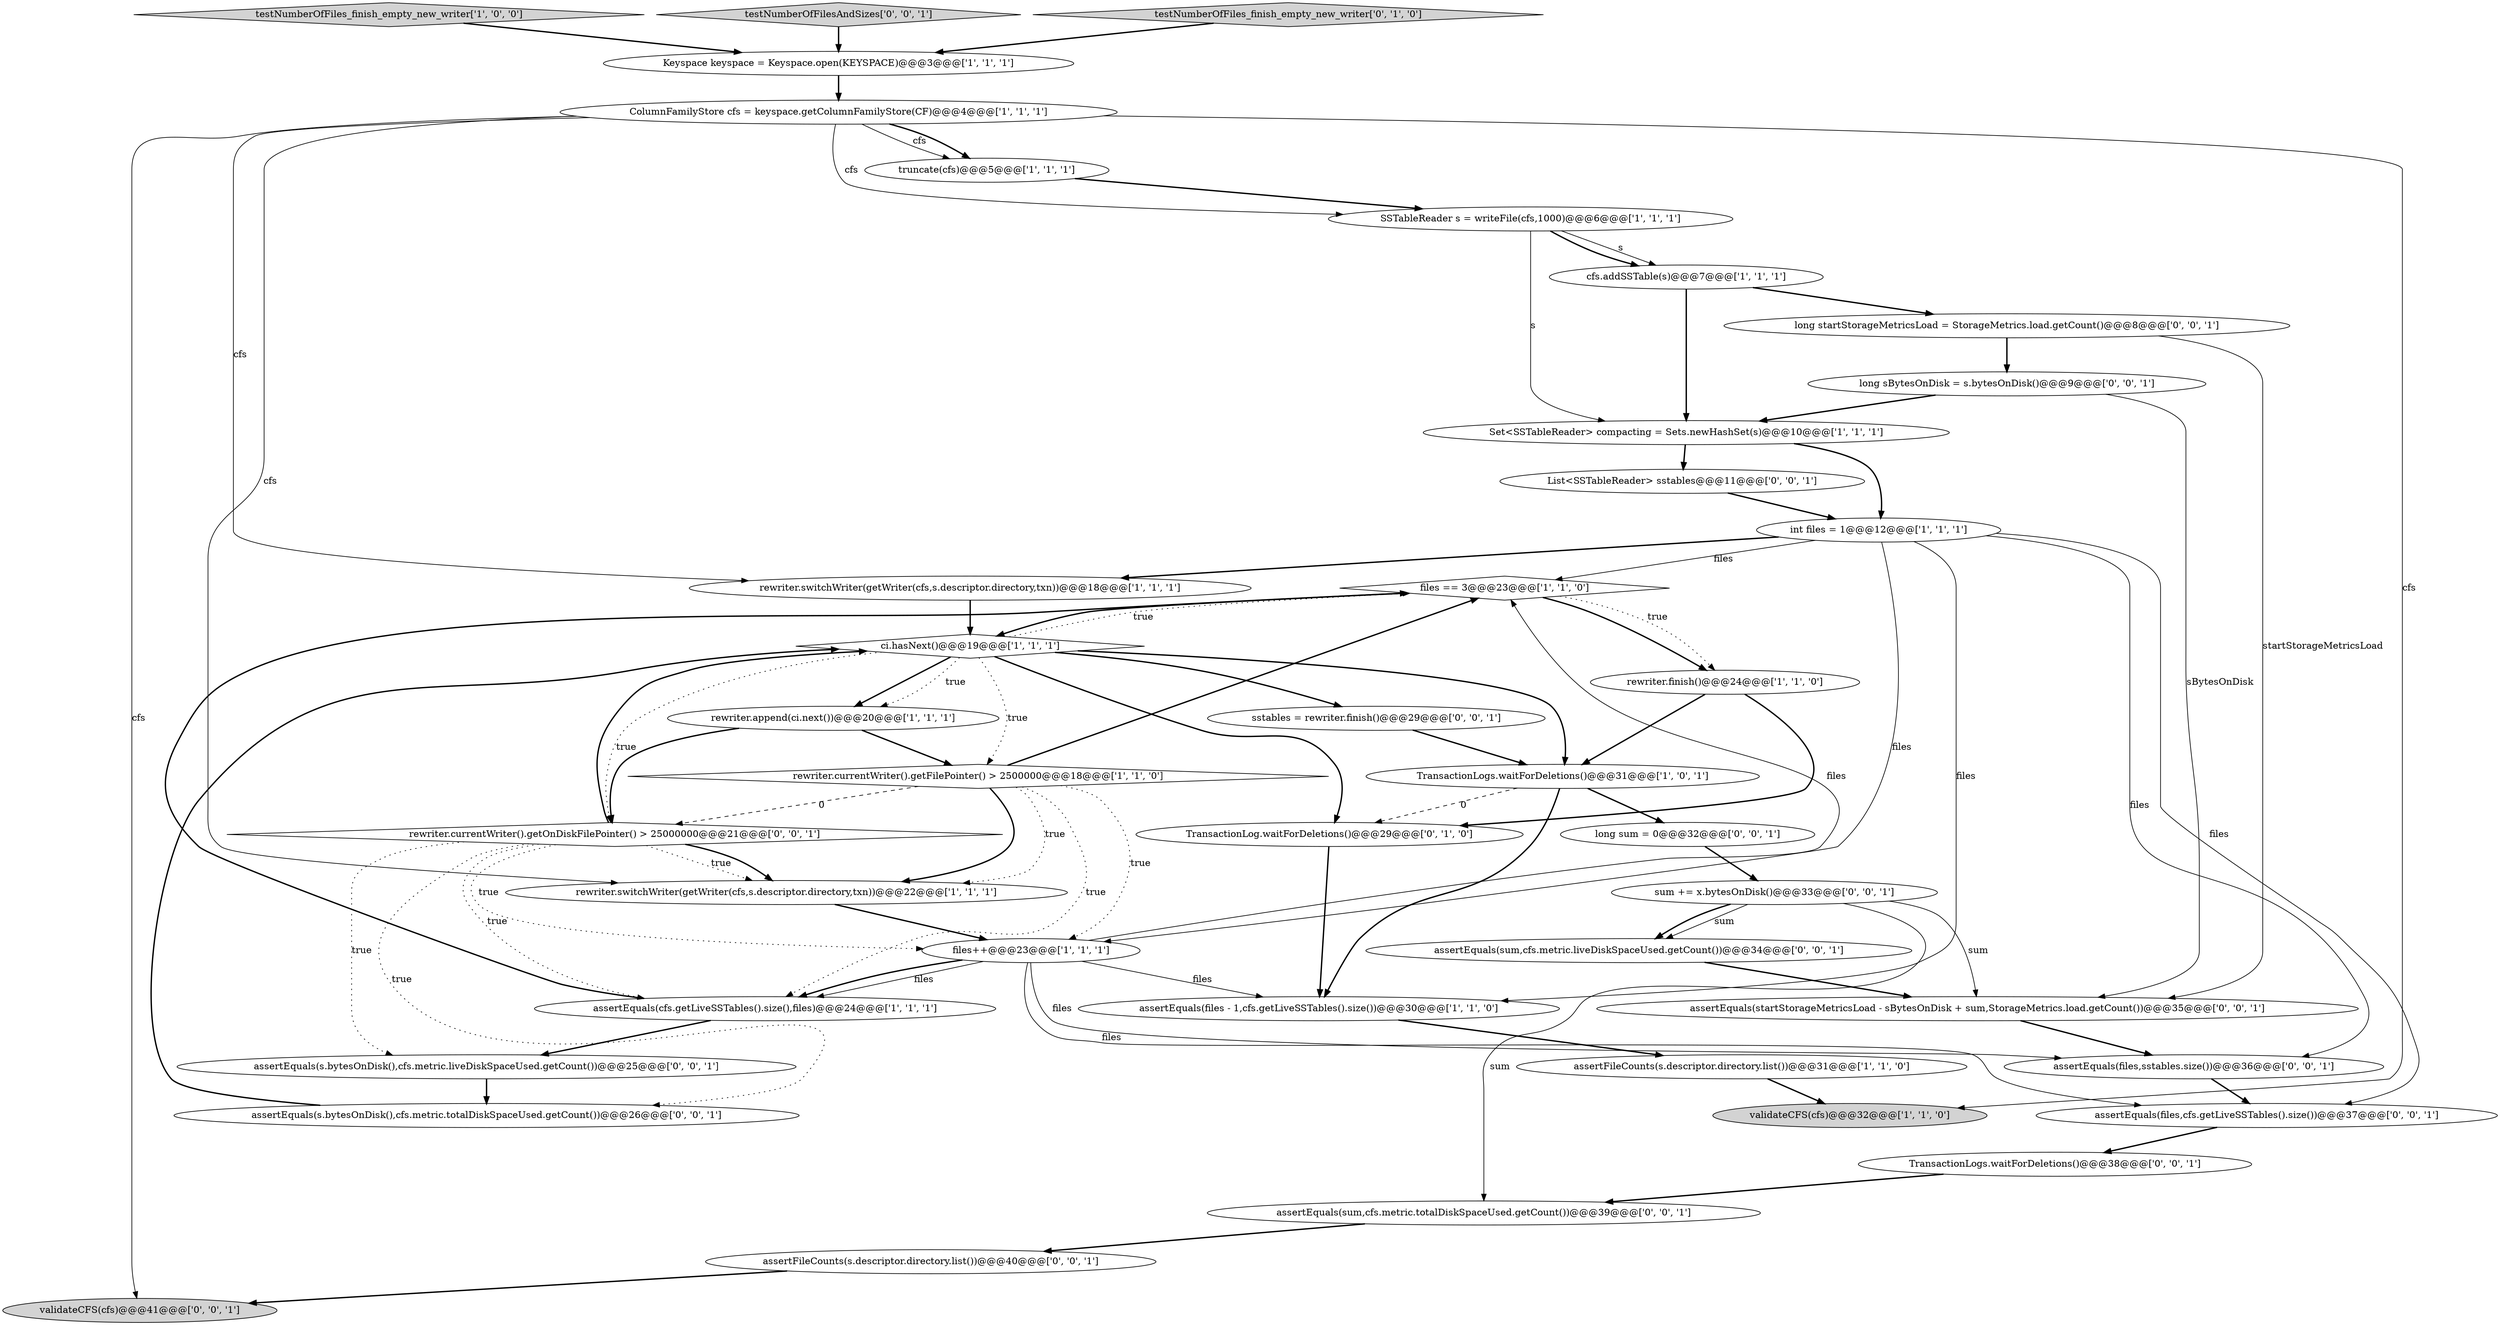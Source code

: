 digraph {
4 [style = filled, label = "SSTableReader s = writeFile(cfs,1000)@@@6@@@['1', '1', '1']", fillcolor = white, shape = ellipse image = "AAA0AAABBB1BBB"];
30 [style = filled, label = "long startStorageMetricsLoad = StorageMetrics.load.getCount()@@@8@@@['0', '0', '1']", fillcolor = white, shape = ellipse image = "AAA0AAABBB3BBB"];
25 [style = filled, label = "sum += x.bytesOnDisk()@@@33@@@['0', '0', '1']", fillcolor = white, shape = ellipse image = "AAA0AAABBB3BBB"];
29 [style = filled, label = "assertEquals(s.bytesOnDisk(),cfs.metric.totalDiskSpaceUsed.getCount())@@@26@@@['0', '0', '1']", fillcolor = white, shape = ellipse image = "AAA0AAABBB3BBB"];
0 [style = filled, label = "TransactionLogs.waitForDeletions()@@@31@@@['1', '0', '1']", fillcolor = white, shape = ellipse image = "AAA0AAABBB1BBB"];
16 [style = filled, label = "rewriter.finish()@@@24@@@['1', '1', '0']", fillcolor = white, shape = ellipse image = "AAA0AAABBB1BBB"];
24 [style = filled, label = "assertEquals(sum,cfs.metric.liveDiskSpaceUsed.getCount())@@@34@@@['0', '0', '1']", fillcolor = white, shape = ellipse image = "AAA0AAABBB3BBB"];
9 [style = filled, label = "files == 3@@@23@@@['1', '1', '0']", fillcolor = white, shape = diamond image = "AAA0AAABBB1BBB"];
38 [style = filled, label = "assertEquals(sum,cfs.metric.totalDiskSpaceUsed.getCount())@@@39@@@['0', '0', '1']", fillcolor = white, shape = ellipse image = "AAA0AAABBB3BBB"];
34 [style = filled, label = "long sBytesOnDisk = s.bytesOnDisk()@@@9@@@['0', '0', '1']", fillcolor = white, shape = ellipse image = "AAA0AAABBB3BBB"];
23 [style = filled, label = "assertEquals(files,cfs.getLiveSSTables().size())@@@37@@@['0', '0', '1']", fillcolor = white, shape = ellipse image = "AAA0AAABBB3BBB"];
10 [style = filled, label = "assertEquals(files - 1,cfs.getLiveSSTables().size())@@@30@@@['1', '1', '0']", fillcolor = white, shape = ellipse image = "AAA0AAABBB1BBB"];
5 [style = filled, label = "cfs.addSSTable(s)@@@7@@@['1', '1', '1']", fillcolor = white, shape = ellipse image = "AAA0AAABBB1BBB"];
18 [style = filled, label = "files++@@@23@@@['1', '1', '1']", fillcolor = white, shape = ellipse image = "AAA0AAABBB1BBB"];
19 [style = filled, label = "testNumberOfFiles_finish_empty_new_writer['1', '0', '0']", fillcolor = lightgray, shape = diamond image = "AAA0AAABBB1BBB"];
31 [style = filled, label = "TransactionLogs.waitForDeletions()@@@38@@@['0', '0', '1']", fillcolor = white, shape = ellipse image = "AAA0AAABBB3BBB"];
11 [style = filled, label = "truncate(cfs)@@@5@@@['1', '1', '1']", fillcolor = white, shape = ellipse image = "AAA0AAABBB1BBB"];
12 [style = filled, label = "ci.hasNext()@@@19@@@['1', '1', '1']", fillcolor = white, shape = diamond image = "AAA0AAABBB1BBB"];
28 [style = filled, label = "testNumberOfFilesAndSizes['0', '0', '1']", fillcolor = lightgray, shape = diamond image = "AAA0AAABBB3BBB"];
32 [style = filled, label = "rewriter.currentWriter().getOnDiskFilePointer() > 25000000@@@21@@@['0', '0', '1']", fillcolor = white, shape = diamond image = "AAA0AAABBB3BBB"];
26 [style = filled, label = "assertEquals(s.bytesOnDisk(),cfs.metric.liveDiskSpaceUsed.getCount())@@@25@@@['0', '0', '1']", fillcolor = white, shape = ellipse image = "AAA0AAABBB3BBB"];
36 [style = filled, label = "List<SSTableReader> sstables@@@11@@@['0', '0', '1']", fillcolor = white, shape = ellipse image = "AAA0AAABBB3BBB"];
35 [style = filled, label = "assertEquals(startStorageMetricsLoad - sBytesOnDisk + sum,StorageMetrics.load.getCount())@@@35@@@['0', '0', '1']", fillcolor = white, shape = ellipse image = "AAA0AAABBB3BBB"];
15 [style = filled, label = "validateCFS(cfs)@@@32@@@['1', '1', '0']", fillcolor = lightgray, shape = ellipse image = "AAA0AAABBB1BBB"];
20 [style = filled, label = "rewriter.currentWriter().getFilePointer() > 2500000@@@18@@@['1', '1', '0']", fillcolor = white, shape = diamond image = "AAA0AAABBB1BBB"];
17 [style = filled, label = "Keyspace keyspace = Keyspace.open(KEYSPACE)@@@3@@@['1', '1', '1']", fillcolor = white, shape = ellipse image = "AAA0AAABBB1BBB"];
3 [style = filled, label = "ColumnFamilyStore cfs = keyspace.getColumnFamilyStore(CF)@@@4@@@['1', '1', '1']", fillcolor = white, shape = ellipse image = "AAA0AAABBB1BBB"];
1 [style = filled, label = "rewriter.switchWriter(getWriter(cfs,s.descriptor.directory,txn))@@@22@@@['1', '1', '1']", fillcolor = white, shape = ellipse image = "AAA0AAABBB1BBB"];
14 [style = filled, label = "rewriter.switchWriter(getWriter(cfs,s.descriptor.directory,txn))@@@18@@@['1', '1', '1']", fillcolor = white, shape = ellipse image = "AAA0AAABBB1BBB"];
6 [style = filled, label = "Set<SSTableReader> compacting = Sets.newHashSet(s)@@@10@@@['1', '1', '1']", fillcolor = white, shape = ellipse image = "AAA0AAABBB1BBB"];
27 [style = filled, label = "sstables = rewriter.finish()@@@29@@@['0', '0', '1']", fillcolor = white, shape = ellipse image = "AAA0AAABBB3BBB"];
40 [style = filled, label = "assertFileCounts(s.descriptor.directory.list())@@@40@@@['0', '0', '1']", fillcolor = white, shape = ellipse image = "AAA0AAABBB3BBB"];
33 [style = filled, label = "validateCFS(cfs)@@@41@@@['0', '0', '1']", fillcolor = lightgray, shape = ellipse image = "AAA0AAABBB3BBB"];
13 [style = filled, label = "rewriter.append(ci.next())@@@20@@@['1', '1', '1']", fillcolor = white, shape = ellipse image = "AAA0AAABBB1BBB"];
22 [style = filled, label = "TransactionLog.waitForDeletions()@@@29@@@['0', '1', '0']", fillcolor = white, shape = ellipse image = "AAA1AAABBB2BBB"];
2 [style = filled, label = "int files = 1@@@12@@@['1', '1', '1']", fillcolor = white, shape = ellipse image = "AAA0AAABBB1BBB"];
8 [style = filled, label = "assertFileCounts(s.descriptor.directory.list())@@@31@@@['1', '1', '0']", fillcolor = white, shape = ellipse image = "AAA0AAABBB1BBB"];
39 [style = filled, label = "long sum = 0@@@32@@@['0', '0', '1']", fillcolor = white, shape = ellipse image = "AAA0AAABBB3BBB"];
37 [style = filled, label = "assertEquals(files,sstables.size())@@@36@@@['0', '0', '1']", fillcolor = white, shape = ellipse image = "AAA0AAABBB3BBB"];
21 [style = filled, label = "testNumberOfFiles_finish_empty_new_writer['0', '1', '0']", fillcolor = lightgray, shape = diamond image = "AAA0AAABBB2BBB"];
7 [style = filled, label = "assertEquals(cfs.getLiveSSTables().size(),files)@@@24@@@['1', '1', '1']", fillcolor = white, shape = ellipse image = "AAA0AAABBB1BBB"];
30->35 [style = solid, label="startStorageMetricsLoad"];
20->1 [style = dotted, label="true"];
32->1 [style = dotted, label="true"];
12->27 [style = bold, label=""];
11->4 [style = bold, label=""];
38->40 [style = bold, label=""];
36->2 [style = bold, label=""];
20->18 [style = dotted, label="true"];
2->18 [style = solid, label="files"];
16->0 [style = bold, label=""];
1->18 [style = bold, label=""];
17->3 [style = bold, label=""];
2->10 [style = solid, label="files"];
2->23 [style = solid, label="files"];
18->23 [style = solid, label="files"];
20->32 [style = dashed, label="0"];
20->1 [style = bold, label=""];
6->2 [style = bold, label=""];
35->37 [style = bold, label=""];
20->7 [style = dotted, label="true"];
32->29 [style = dotted, label="true"];
29->12 [style = bold, label=""];
18->7 [style = solid, label="files"];
13->20 [style = bold, label=""];
0->22 [style = dashed, label="0"];
5->6 [style = bold, label=""];
9->12 [style = bold, label=""];
12->0 [style = bold, label=""];
24->35 [style = bold, label=""];
7->9 [style = bold, label=""];
9->16 [style = bold, label=""];
12->13 [style = bold, label=""];
32->1 [style = bold, label=""];
3->4 [style = solid, label="cfs"];
32->7 [style = dotted, label="true"];
4->6 [style = solid, label="s"];
25->24 [style = solid, label="sum"];
6->36 [style = bold, label=""];
3->14 [style = solid, label="cfs"];
22->10 [style = bold, label=""];
3->1 [style = solid, label="cfs"];
28->17 [style = bold, label=""];
3->15 [style = solid, label="cfs"];
34->35 [style = solid, label="sBytesOnDisk"];
12->32 [style = dotted, label="true"];
30->34 [style = bold, label=""];
34->6 [style = bold, label=""];
0->39 [style = bold, label=""];
18->10 [style = solid, label="files"];
10->8 [style = bold, label=""];
14->12 [style = bold, label=""];
40->33 [style = bold, label=""];
16->22 [style = bold, label=""];
2->37 [style = solid, label="files"];
3->11 [style = solid, label="cfs"];
23->31 [style = bold, label=""];
18->9 [style = solid, label="files"];
12->9 [style = dotted, label="true"];
19->17 [style = bold, label=""];
32->18 [style = dotted, label="true"];
9->16 [style = dotted, label="true"];
20->9 [style = bold, label=""];
4->5 [style = solid, label="s"];
26->29 [style = bold, label=""];
39->25 [style = bold, label=""];
31->38 [style = bold, label=""];
18->7 [style = bold, label=""];
32->12 [style = bold, label=""];
3->11 [style = bold, label=""];
2->9 [style = solid, label="files"];
25->24 [style = bold, label=""];
4->5 [style = bold, label=""];
25->35 [style = solid, label="sum"];
21->17 [style = bold, label=""];
27->0 [style = bold, label=""];
12->13 [style = dotted, label="true"];
32->26 [style = dotted, label="true"];
7->26 [style = bold, label=""];
12->20 [style = dotted, label="true"];
3->33 [style = solid, label="cfs"];
12->22 [style = bold, label=""];
0->10 [style = bold, label=""];
18->37 [style = solid, label="files"];
5->30 [style = bold, label=""];
2->14 [style = bold, label=""];
25->38 [style = solid, label="sum"];
13->32 [style = bold, label=""];
37->23 [style = bold, label=""];
8->15 [style = bold, label=""];
}
